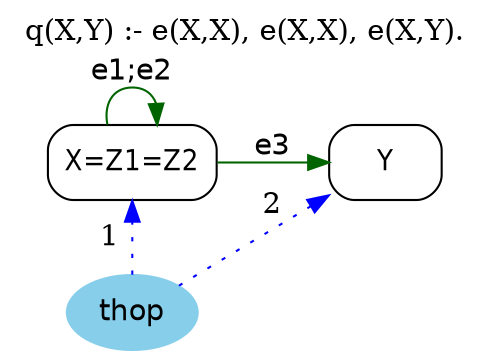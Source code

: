 digraph G {
	graph [bb="0,0,207,164",
		label="q(X,Y) :- e(X,X), e(X,X), e(X,Y).",
		labelloc=t,
		lheight=0.21,
		lp="103.5,152.5",
		lwidth=2.65,
		rankdir=LR
	];
	node [label="\N"];
	X	 [fontname="Helvetica-Narrow",
		height=0.5,
		label="X=Z1=Z2",
		pos="50.5,90",
		shape=box,
		style=rounded,
		width=1.0417];
	X -> X	 [color=darkgreen,
		fontname=helvetica,
		label="e1;e2",
		lp="50.5,133.5",
		pos="e,61.716,108.15 39.284,108.15 37.558,117.54 41.297,126 50.5,126 56.108,126 59.687,122.86 61.237,118.28"];
	Y	 [fontname="Helvetica-Narrow",
		height=0.5,
		pos="167,90",
		shape=box,
		style=rounded,
		width=0.75];
	X -> Y	 [color=darkgreen,
		fontname=helvetica,
		label=e3,
		lp="114,97.5",
		pos="e,139.91,90 88.003,90 101.33,90 116.33,90 129.65,90"];
	thop	 [color=skyblue,
		fillcolor=skyblue,
		fontname=helvetica,
		height=0.5,
		pos="50.5,18",
		shape=oval,
		style="filled,rounded",
		width=0.79437];
	thop -> X	 [color=blue,
		constraint=false,
		label=1,
		lp="40,54",
		pos="e,50.5,71.587 50.5,36.169 50.5,43.869 50.5,53.026 50.5,61.583",
		style=dotted];
	thop -> Y	 [color=blue,
		constraint=false,
		label=2,
		lp="114,67.5",
		pos="e,139.65,73.095 71.06,30.706 87.6,40.929 111.25,55.543 130.92,67.705",
		style=dotted];
}
